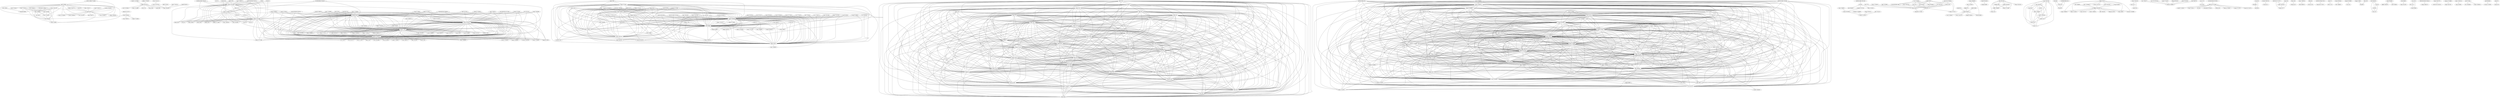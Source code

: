 digraph {
"Gpr108-1619" -> "Rgs2-73635771","Ttc9b-71249081","Gpr151-74724649","Rassf4-74988636","Znrf1-74581382","Tmc6-77887880","N4bp2-74363354"[arrowhead=none]; 
"Il16-71064290" -> "Svip-73931622","Nrm-75042265","Ntm-77866868"[arrowhead=none]; 
"Creb3l1-112197858" -> "Dhdds-70612728"[arrowhead=none]; 
"Fndc3b-74988759" -> "Gabarap-2245","Gosr2-67855413","Nr1h3-112205214"[arrowhead=none]; 
"Gng12-73512194" -> "Pls3-355886","Tpm3-275873","Mpp6-73994666"[arrowhead=none]; 
"Trhr-1303" -> "Wnt2b-1589"[arrowhead=none]; 
"Cnp-1175" -> "Crabp1-1179","Lynx1-655","Trhr-1303","Icosl-1217","Ncdn-684","Krtap12-1-1367","Ptrf-73521818","Mapre1-2401","Gtf3c2-7","Gabrb1-2247","Wnt2b-1589","Snap47-3","Gnai2-2263","Ltn1-2747","Rwdd2b-1587","Mgp-1229","Rad23b-881","Mllt11-89","Hmga1-2295","Slc27a4-1920","Cnr1-283","Pcdh9-10","Hepacam-35","Nr4a1-1792","Tnni3-1065"[arrowhead=none]; 
"Dyrk1b-71717583" -> "Galp-79556611","Scn5a-73907501","Rec8-77278975","Tpm3-275873","Pls3-355886","Mpp6-73994666"[arrowhead=none]; 
"Il17rb-2317" -> "Notch3-1788","Ltbp3-76115733","Selk-74800903"[arrowhead=none]; 
"Chst1-71836872" -> "Grin3a-73907499"[arrowhead=none]; 
"Camk2g-189" -> "Chrna2-75551460","Galnt13-72472803","Diras1-72103819"[arrowhead=none]; 
"Ngfrap1-1786" -> "Tpm3-275873","Pls3-355886"[arrowhead=none]; 
"P2rx2-75551473" -> "Trav3-3-71670720"[arrowhead=none]; 
"Tpm3-275873" -> "Zmiz1-74988259"[arrowhead=none]; 
"Pvrl4-2511" -> "Tmem206-75774106","Rasal1-75774111"[arrowhead=none]; 
"Elmod1-71924269" -> "Gabarap-2245","Nr1h3-112205214","Gosr2-67855413","Homer1-1748"[arrowhead=none]; 
"1600021P15Rik-71924290" -> "Armc2-74988750","Cwh43-74819236","Syt12-79556632","Notch3-1788","Exosc1-2203","Selk-74800903","Cth-75042264","Ltbp3-76115733","Ttn-74047746","Dynlrb1-323592","Midn-71670739"[arrowhead=none]; 
"Dhdds-70612728" -> "Krt73-74750042","Mchr1-74724669","Nr5a1-734","Syap1-1858","Dok4-1486","Trps1-75043140"[arrowhead=none]; 
"Mrpl39-673" -> "Scn4b-73636111"[arrowhead=none]; 
"Fryl-73512207" -> "Gabarap-2245","Nr1h3-112205214","Homer1-1748","Gosr2-67855413"[arrowhead=none]; 
"Ltn1-2747" -> "Nr4a1-1792","Ptrf-73521818","Mapre1-2401","Trhr-1303","Lynx1-655","Pknox1-1401","Ncdn-684","Tnni3-1065","Rad23b-881","Mllt11-89","Mgp-1229","Pcdh9-10","Wnt2b-1589","Snap47-3","Rwdd2b-1587"[arrowhead=none]; 
"Ano6-77887878" -> "Nr1h3-112205214","Gosr2-67855413","Gabarap-2245","Homer1-1748"[arrowhead=none]; 
"Cd8b1-73732149" -> "Pls3-355886","Mpp6-73994666","Rec8-77278975","Scn5a-73907501","Galp-79556611"[arrowhead=none]; 
"Cep78-322963" -> "Pls3-355886","Mpp6-73994666","Tpm3-275873"[arrowhead=none]; 
"Notum-73732151" -> "Sh3bgr-1416","Syt12-79556632","Selk-74800903"[arrowhead=none]; 
"Dock6-75041548" -> "Ncaph2-355887"[arrowhead=none]; 
"Dlg2-73817444" -> "Tgfb2-77869842","Ywhaz-1133","Pde4dip-1994","Rps15-75774687","Fn3krp-74819239","Rims3-75042242"[arrowhead=none]; 
"Kcns3-77371817" -> "Nr1h3-112205214"[arrowhead=none]; 
"Rbbp6-170" -> "Scn4b-73636111"[arrowhead=none]; 
"Postn-77371799" -> "Tpm3-275873"[arrowhead=none]; 
"Rer1-323586" -> "Scn5a-73907501","Tpm3-275873"[arrowhead=none]; 
"Dynlrb1-323592" -> "Sh3bgr-1416","Tm7sf3-77874614","Zdhhc2-72128751","Styk1-71250308","Gpr137-75651149","Gja1-79556642","Nmbr-77332086","Prkg1-73521817","Rps5-77868800","Midn-71670739","Gabrg1-75551469","Tcf7l1-1424","Gm6753-77340486","Kcnc2-73512364","Pvalb-79556738","Glra4-75551476","Lrrtm3-73931637","Elavl2-72340123","Rmnd1-77371805","Pdgfra-77280309","Trap1-1966","Nomo1-1697","Exosc1-2203","Mecp2-79908808","Stub1-79912552","Scn1a-77340528","F3-77280341","Notum-73732151","Il17rb-2317","Ssr2-77869814","Epha8-72472794","Il17ra-73520990","P2ry14-76135748","Paip2-77869857","Fbln2-321208"[arrowhead=none]; 
"Notch3-1788" -> "Tm7sf3-77874614","Rps5-77868800","Tcf7l1-1424","Pdgfra-77280309","Styk1-71250308","Stub1-79912552","Pip5k1b-77887888","Pvalb-79556738","Trap1-1966","P2ry14-76135748","Paip2-77869857","Sh3bgr-1416","Ssr2-77869814","Scn1a-77340528","Notum-73732151","Prkg1-73521817","Zdhhc2-72128751","Rmnd1-77371805"[arrowhead=none]; 
"Ankrd24-80343396" -> "Pls3-355886","Tpm3-275873","Mpp6-73994666"[arrowhead=none]; 
"Acvrl1-79488929" -> "Exosc1-2203","Htr4-72119658","Notch3-1788","Dynlrb1-323592","Armc2-74988750","Ltbp3-76115733","Syt12-79556632","Selk-74800903","Cth-75042264","Midn-71670739","Cwh43-74819236"[arrowhead=none]; 
"Pde4dip-1994" -> "Rps15-75774687","Tgfb2-77869842"[arrowhead=none]; 
"9330182L06Rik-75081005" -> "Tpm3-275873","Pls3-355886","Mpp6-73994666"[arrowhead=none]; 
"Fgfr1-440" -> "Gtf3c2-7","Pknox1-1401","Gnai2-2263","Hepacam-35","Pcdh9-10","Ncdn-684","Krtap12-1-1367","Tnni3-1065","Mapre1-2401","Hmga1-2295","Gabrb1-2247","Rwdd2b-1587","Icosl-1217","Mgp-1229","Ptrf-73521818","Mllt11-89","Nr4a1-1792","Lynx1-655","Trhr-1303"[arrowhead=none]; 
"Hpse-77340468" -> "Mad1l1-70928294","Ndel1-1514","Tcerg1-1872"[arrowhead=none]; 
"Sqrdl-74047907" -> "Tpm3-275873"[arrowhead=none]; 
"Htr4-72119658" -> "P2ry14-76135748","Pdgfra-77280309","Ssr2-77869814","Paip2-77869857","Kcnc2-73512364","Scn1a-77340528","Notum-73732151","Zdhhc2-72128751","Sh3bgr-1416","Tcf7l1-1424","Trap1-1966","Il17rb-2317","Stub1-79912552","Nmbr-77332086","Lrrtm3-73931637","Rps5-77868800","Mecp2-79908808","Prkg1-73521817","Il17ra-73520990","Pip5k1b-77887888","Rmnd1-77371805","Midn-71670739","Pvalb-79556738","Nomo1-1697","Tm7sf3-77874614"[arrowhead=none]; 
"Ghrh-496" -> "Rora-900","Glud1-503"[arrowhead=none]; 
"Cd97-112646460" -> "Egflam-74047441"[arrowhead=none]; 
"Fmnl1-75041433" -> "Lrig1-1371","Top2a-1301"[arrowhead=none]; 
"Nog-75084476" -> "Tpm3-275873","Pls3-355886"[arrowhead=none]; 
"Gabrb3-75551468" -> "Gosr2-67855413"[arrowhead=none]; 
"Agap3-2089" -> "Galp-79556611","Rec8-77278975","Mpp6-73994666","Alox8-73718055","Scn5a-73907501","Pls3-355886"[arrowhead=none]; 
"C1qc-77340474" -> "Mpp6-73994666","Pls3-355886","Tpm3-275873"[arrowhead=none]; 
"Glra4-75551476" -> "Selk-74800903","Notch3-1788","Ttn-74047746","Syt12-79556632","Midn-71670739","Ltbp3-76115733"[arrowhead=none]; 
"Satb1-79488931" -> "Tpm3-275873"[arrowhead=none]; 
"LOC434300-75988611" -> "Nrm-75042265","Ntm-77866868","Svip-73931622"[arrowhead=none]; 
"Gnrh1-75080152" -> "Gosr2-67855413","Homer1-1748"[arrowhead=none]; 
"Pcdh9-10" -> "Trhr-1303","Rwdd2b-1587","Slc27a4-1920","Snap47-3","Wnt2b-1589","Ptrf-73521818"[arrowhead=none]; 
"Esr1-79591677" -> "Slc30a3-73788094"[arrowhead=none]; 
"Lrig1-1371" -> "Top2a-1301"[arrowhead=none]; 
"Diras1-72103819" -> "Gbx2-77868786","Dlx3-350","Thbs2-73929578","Sart3-74819691","Ogt-758","Nrtn-741","Kpna4-2359","Ptn-2507","Mef2a-199392","Erf-2195","Tsen34-1944","Gabarap-2245","Mapk13-2397","Zfp932-75774665"[arrowhead=none]; 
"Dlx3-350" -> "Galnt13-72472803"[arrowhead=none]; 
"Kcnc2-73512364" -> "Ltbp3-76115733","Notch3-1788","Syt12-79556632","Ttn-74047746","Midn-71670739","Selk-74800903"[arrowhead=none]; 
"Mllt11-89" -> "Wnt2b-1589","Slc27a4-1920","Ptrf-73521818","Rad23b-881","Ncdn-684"[arrowhead=none]; 
"Hbb-77340464" -> "Mpp6-73994666","Pls3-355886","Tpm3-275873"[arrowhead=none]; 
"Styk1-71250308" -> "Syt12-79556632","Ttn-74047746"[arrowhead=none]; 
"Ssr2-77869814" -> "Vwa5b2-73636029","Syt12-79556632"[arrowhead=none]; 
"Exosc1-2203" -> "Pvalb-79556738","Zdhhc2-72128751","Lrrtm3-73931637","Nomo1-1697","Tm7sf3-77874614","Tcf7l1-1424","Gabrg1-75551469","Paip2-77869857","Gm6753-77340486","F3-77280341","Selk-74800903","Trap1-1966","Pip5k1b-77887888","Fbln2-321208","Kcnc2-73512364","Syt12-79556632","Stub1-79912552","Styk1-71250308","P2ry14-76135748","Mecp2-79908808","Prkg1-73521817","Sh3bgr-1416","Gja1-79556642","Pdgfra-77280309","Glra4-75551476","Notum-73732151","Htr4-72119658","Rps5-77868800","Gpr137-75651149","Scn1a-77340528","Rmnd1-77371805","Nmbr-77332086","Ssr2-77869814","Notch3-1788","Il17ra-73520990","Ltbp3-76115733"[arrowhead=none]; 
"C1ra-77874604" -> "Cth-75042264","Ltbp3-76115733","Htr4-72119658","Midn-71670739","Selk-74800903","Cwh43-74819236","Exosc1-2203","Syt12-79556632","Notch3-1788","Dynlrb1-323592","Ttn-74047746"[arrowhead=none]; 
"Rps5-77868800" -> "Syt12-79556632","Ttn-74047746","Selk-74800903"[arrowhead=none]; 
"Rwdd2b-1587" -> "Trhr-1303","Tnni3-1065","Slc27a4-1920"[arrowhead=none]; 
"Clip4-75774680" -> "Gosr2-67855413","Gabarap-2245","Homer1-1748"[arrowhead=none]; 
"Gtf3c2-7" -> "Snap47-3","Wnt2b-1589","Hmga1-2295","Pknox1-1401","Ncdn-684","Nr4a1-1792","Trhr-1303","Hepacam-35","Slc27a4-1920","Pcdh9-10","Mllt11-89","Tnni3-1065","Rwdd2b-1587"[arrowhead=none]; 
"Dlx5-1450" -> "Syt12-79556632","Htr4-72119658","Exosc1-2203","Ltbp3-76115733","Notch3-1788","Midn-71670739","Dynlrb1-323592","Selk-74800903","Ttn-74047746"[arrowhead=none]; 
"Slc10a3-74047876" -> "Tpm3-275873"[arrowhead=none]; 
"Mx2-1778" -> "Slc35c2-2615"[arrowhead=none]; 
"Dbi-71836880" -> "Egflam-74047441"[arrowhead=none]; 
"Cirh1a-77925143" -> "Cwh43-74819236","Notch3-1788","Exosc1-2203","Selk-74800903","Midn-71670739","Dynlrb1-323592","Cth-75042264","Syt12-79556632","Ltbp3-76115733","Htr4-72119658","Ttn-74047746"[arrowhead=none]; 
"Smpd1-67881552" -> "Tpm3-275873"[arrowhead=none]; 
"1200011I18Rik-77414569" -> "Ap1b1-356859","Gpr108-1619"[arrowhead=none]; 
"Lmo1-1373" -> "Mx1-1385"[arrowhead=none]; 
"2610109H07Rik-74272038" -> "Homer1-1748","Gabarap-2245","Nr1h3-112205214","Gosr2-67855413"[arrowhead=none]; 
"BC031181-73718052" -> "Gm5607-72109337","Csrp3-77332671","Isl1-596","LOC436099-73512350","Chrnb2-2097","Neurl1a-73769327","Matn4-77371795","Fam131b-72128774"[arrowhead=none]; 
"Pls3-355886" -> "Postn-77371799","Slc10a3-74047876","Zmiz1-74988259","Prrg2-276063","Sqrdl-74047907","Tpm3-275873","Satb1-79488931","Smpd1-67881552","Ptger4-112203056","Scn5a-73907501","Rplp0-74047927","Rer1-323586","Prpsap2-293663","Rec8-77278975","Sssca1-79556714"[arrowhead=none]; 
"Krtap12-1-1367" -> "Tnni3-1065","Nr4a1-1792","Ltn1-2747","Mapre1-2401","Slc27a4-1920","Mgp-1229","Lynx1-655","Trhr-1303","Pcdh9-10","Pknox1-1401","Wnt2b-1589","Mllt11-89","Snap47-3","Ncdn-684","Rwdd2b-1587"[arrowhead=none]; 
"Gm17746-73931423" -> "Slc30a3-73788094"[arrowhead=none]; 
"Grm3-539" -> "Ptprt-866","Ptpru-858"[arrowhead=none]; 
"Dpysl5-73635770" -> "Gpr108-1619"[arrowhead=none]; 
"Trap1-1966" -> "Ttn-74047746"[arrowhead=none]; 
"Gpr137-75651149" -> "Ttn-74047746","Ltbp3-76115733","Syt12-79556632","Selk-74800903","Midn-71670739","Notch3-1788","Htr4-72119658"[arrowhead=none]; 
"Gnai2-2263" -> "Ptrf-73521818","Mgp-1229","Gtf3c2-7","Trhr-1303","Snap47-3","Tnni3-1065","Ncdn-684","Icosl-1217","Mllt11-89","Hepacam-35","Pcdh9-10","Lynx1-655","Rad23b-881","Pknox1-1401","Nr4a1-1792","Krtap12-1-1367","Hmga1-2295"[arrowhead=none]; 
"Hepacam-35" -> "Mllt11-89","Pcdh9-10","Mgp-1229","Nr4a1-1792","Wnt2b-1589","Rwdd2b-1587","Snap47-3","Ltn1-2747","Icosl-1217","Tnni3-1065","Rad23b-881","Ncdn-684","Mapre1-2401","Trhr-1303","Slc27a4-1920","Pknox1-1401","Ptrf-73521818"[arrowhead=none]; 
"Scn5a-73907501" -> "Sssca1-79556714","Sqrdl-74047907","Slc10a3-74047876","Suv39h2-1538"[arrowhead=none]; 
"Manea-74882656" -> "Npr1-71670678","Zfp790-356855"[arrowhead=none]; 
"Pias4-77414895" -> "Svip-73931622"[arrowhead=none]; 
"Ptger4-112203056" -> "Tpm3-275873"[arrowhead=none]; 
"Scn4b-73636111" -> "Yme1l1-356849","Stoml2-74581379","Tnfaip8-75038412","Zfp790-356855"[arrowhead=none]; 
"1500002O20Rik-1954" -> "Htr4-72119658","Exosc1-2203","Dynlrb1-323592","Selk-74800903","Ttn-74047746","Syt12-79556632","Midn-71670739","Armc2-74988750","Cwh43-74819236","Cth-75042264"[arrowhead=none]; 
"Fbxo2-2210" -> "Scn5a-73907501","Galp-79556611","Rec8-77278975","Tpm3-275873","Mpp6-73994666","Pls3-355886"[arrowhead=none]; 
"Lrrtm3-73931637" -> "Midn-71670739","Selk-74800903","Syt12-79556632","Ttn-74047746"[arrowhead=none]; 
"Klk8-72129241" -> "Trps1-75043140"[arrowhead=none]; 
"Tm7sf3-77874614" -> "Ttn-74047746"[arrowhead=none]; 
"Ncdn-684" -> "Pknox1-1401","Pcdh9-10","Snap47-3","Tnni3-1065","Nr4a1-1792","Rad23b-881","Ptrf-73521818","Wnt2b-1589","Trhr-1303","Rwdd2b-1587"[arrowhead=none]; 
"Icosl-1217" -> "Ncdn-684","Tnni3-1065","Slc27a4-1920","Trhr-1303","Nr4a1-1792","Snap47-3","Rwdd2b-1587","Ltn1-2747","Pknox1-1401","Lynx1-655","Mgp-1229","Mapre1-2401","Mllt11-89","Pcdh9-10"[arrowhead=none]; 
"Galnt13-72472803" -> "Tsen34-1944","Pou2f1-1563","Mapk13-2397","Kcns3-77371817","Sart3-74819691","Gosr2-67855413","Ptn-2507","Nr1h3-112205214","Mef2a-199392","Ogt-758","Ppp1r7-832","Gbx2-77868786","Mylk-74819252","Nrtn-741","Nkd1-74586666","Ssr2-121097","Meis3-74047845","Kpna4-2359","Opn1sw-75773699","Zfp932-75774665"[arrowhead=none]; 
"Npr1-71670678" -> "Rbbp6-170"[arrowhead=none]; 
"Meis3-74047845" -> "Nr1h3-112205214"[arrowhead=none]; 
"Anxa6-77332100" -> "Slc30a3-73788094"[arrowhead=none]; 
"Homer1-1748" -> "Pgrmc2-74882697","Slc43a2-74425544","Plxnd1-77340482","Rgnef-74272892","Nkd1-74586666","Meis3-74047845","Mef2c-79567505","Scube3-74988656","Nxn-72007747","Ipo4-74658174","Spint2-74047774","Sostdc1-77874602","Pou2f1-1563","Kcnj15-2339","Ubl4-75774670","Ppp1r7-832","Ndufa10-74658173","Tmeff1-77395095","Ly6h-71924388","Mylk-74819252","Ssr2-121097","Opn1sw-75773699","Thbs2-73929578","Slx1b-74819688","Pafah1b1-2460","Pitrm1-74273117","Tmie-74957868","Tmx4-74882217","Kcns3-77371817","Mmp14-74658084","Sprn-73512367","Thnsl1-74988343","Kpnb1-77340472"[arrowhead=none]; 
"Six1-1834" -> "Svip-73931622"[arrowhead=none]; 
"Rad23b-881" -> "Rwdd2b-1587","Snap47-3","Trhr-1303"[arrowhead=none]; 
"Cd47-357100" -> "Tpm3-275873","Rec8-77278975","Scn5a-73907501","Mpp6-73994666","Pls3-355886","Galp-79556611"[arrowhead=none]; 
"Slc18a2-79591703" -> "Tnnt3-61411"[arrowhead=none]; 
"Ccdc37-74581372" -> "Gpr108-1619"[arrowhead=none]; 
"Armc2-74988750" -> "Rmnd1-77371805","Elavl2-72340123","Lrrtm3-73931637","Fbln2-321208","Sh3bgr-1416","Nomo1-1697","Pdgfra-77280309","Drd3-75038431","Stub1-79912552","Il17ra-73520990","Mecp2-79908808","Il17rb-2317","Scn1a-77340528","F3-77280341","P2ry14-76135748","Ssr2-77869814","Epha8-72472794","Paip2-77869857","Gpr137-75651149","Tm7sf3-77874614","Zdhhc2-72128751","C1ra-77874604","Dnahc11-73520976","Exosc1-2203","Pip5k1b-77887888","Prkg1-73521817","Gabrg1-75551469","Midn-71670739","Trap1-1966","BC057022-72077480","Gm6753-77340486","Cirh1a-77925143","Cyp39a1-77874608","Nmbr-77332086","Gja1-79556642","B3gat2-74658033","Glra4-75551476","Pvalb-79556738","Kcnc2-73512364","Dlx5-1450"[arrowhead=none]; 
"Gosr2-67855413" -> "Kcns3-77371817","Sostdc1-77874602","Slc43a2-74425544","Spint2-74047774","Scube3-74988656","Thbs2-73929578","Hapln1-77332706","Opn1sw-75773699","Thnsl1-74988343","Ipo4-74658174","Tmie-74957868","Ubl4-75774670","Pitrm1-74273117","Kcnj15-2339","Tmeff1-77395095","Mmp14-74658084","Sprn-73512367","Ssr2-121097","Inhbb-73636087","Nxn-72007747","Mef2c-79567505","Pou2f1-1563","Gpx2-74819652","Mylk-74819252","Pafah1b1-2460","Slx1b-74819688","Tmx4-74882217","Ppp1r7-832","Ndufa10-74658173","Pgrmc2-74882697","Rgnef-74272892","Kpnb1-77340472","Ly6h-71924388","Plxnd1-77340482"[arrowhead=none]; 
"Adipor1-61210" -> "Gm10413-73929885","Cd97-112646460","Col16a1-74273122","Lhcgr-77869818","Chst10-74657931","Rspo2-71016632","Ptbp1-356857","Cops7b-356493"[arrowhead=none]; 
"Egflam-74047441" -> "Lhcgr-77869818","Gm261-73636032","Gdf1-75081205","Gm10413-73929885","Hmg20a-357093","Rspo2-71016632","Ptbp1-356857","Gnal-71670716"[arrowhead=none]; 
"Lgals1-75651181" -> "Pgrmc1-797"[arrowhead=none]; 
"BC031353-77371767" -> "Pgrmc1-797","Lgals1-75651181"[arrowhead=none]; 
"Plxnc1-820" -> "Ube2g2-1547"[arrowhead=none]; 
"Dnahc11-73520976" -> "Dynlrb1-323592","Syt12-79556632","Midn-71670739","Selk-74800903","Htr4-72119658","Ltbp3-76115733","Exosc1-2203","Ttn-74047746","Notch3-1788"[arrowhead=none]; 
"B3gat2-74658033" -> "Elavl2-72340123","Clcn2-72119656","Cth-75042264","Nmbr-77332086","Selk-74800903","Syt12-79556632","Cirh1a-77925143","Midn-71670739","Ltbp3-76115733","Mecp2-79908808","Rmnd1-77371805","Cwh43-74819236","Prkg1-73521817","Ssr2-77869814","Stub1-79912552","Notch3-1788","Htr4-72119658","Glra4-75551476","Gm6753-77340486","Notum-73732151","Exosc1-2203","Ttn-74047746","Dynlrb1-323592"[arrowhead=none]; 
"Lhx4-2377" -> "Scn5a-73907501","Mpp6-73994666","Rec8-77278975","Pls3-355886"[arrowhead=none]; 
"Tnni3-1065" -> "Trhr-1303","Wnt2b-1589"[arrowhead=none]; 
"Sh3bgr-1416" -> "Ssr2-77869814","Ttn-74047746","Syt12-79556632"[arrowhead=none]; 
"Selk-74800903" -> "Zdhhc2-72128751","Ssr2-77869814","Stub1-79912552","Trap1-1966","Tm7sf3-77874614","Sh3bgr-1416","Tcf7l1-1424"[arrowhead=none]; 
"E130016E03Rik-1488" -> "Slc35c2-2615"[arrowhead=none]; 
"Stub1-79912552" -> "Syt12-79556632"[arrowhead=none]; 
"Foxa1-77869794" -> "Plk5-74988743"[arrowhead=none]; 
"Fbln2-321208" -> "Ssr2-77869814","Selk-74800903","Htr4-72119658","Notum-73732151","Notch3-1788","Syt12-79556632","Midn-71670739","Ltbp3-76115733","Mecp2-79908808","Gm6753-77340486"[arrowhead=none]; 
"Pdgfra-77280309" -> "Selk-74800903","Ttn-74047746","Syt12-79556632"[arrowhead=none]; 
"Nfix-2423" -> "Slc19a1-1282"[arrowhead=none]; 
"Cldn11-77280580" -> "Gabarap-2245","Homer1-1748","Gosr2-67855413","Nr1h3-112205214"[arrowhead=none]; 
"Ccr1-73718058" -> "Crhr1-297","Mapt-79556696","E130016E03Rik-1488","Jup-74425547"[arrowhead=none]; 
"Paip2-77869857" -> "Selk-74800903"[arrowhead=none]; 
"Cpt1c-2117" -> "Galnt13-72472803","Diras1-72103819"[arrowhead=none]; 
"Aldh5a1-77925007" -> "Dhdds-70612728"[arrowhead=none]; 
"Syt12-79556632" -> "Trap1-1966","Zdhhc2-72128751","Tm7sf3-77874614","Tcf7l1-1424"[arrowhead=none]; 
"Mpzl1-77332711" -> "Tpm3-275873","Pls3-355886"[arrowhead=none]; 
"Neurod6-698" -> "Pls3-355886","Rec8-77278975"[arrowhead=none]; 
"1810031K17Rik-227165" -> "Tmem246-75774671"[arrowhead=none]; 
"Nrm-75042265" -> "Ttc9b-71249081","Pias4-77414895","Six1-1834"[arrowhead=none]; 
"Adcy7-2017" -> "Agt-87","Gabrb1-2247","Mgp-1229","Copb2-1341","Gtf3c2-7","Hepacam-35","Cdh3-1337","Rad23b-881","Aktip-1355","Mllt11-89","Tnni3-1065","Hmga1-2295","Ptrf-73521818","Trhr-1303","Wnt2b-1589","Pknox1-1401","Ltn1-2747","Cnr1-283","Rwdd2b-1587","Slc27a4-1920","Pcdh9-10","Snap47-3","Crabp1-1179","Krtap12-1-1367","Mapre1-2401","Nr4a1-1792","Icosl-1217"[arrowhead=none]; 
"Gabarap-2245" -> "Thbs2-73929578","Ndufa10-74658173","Gpx2-74819652","Ipo4-74658174","Meis3-74047845","Rgnef-74272892","Spint2-74047774","Ly6h-71924388","Tmeff1-77395095","Galnt13-72472803","Mef2c-79567505","Scube3-74988656","Kcns3-77371817","Nxn-72007747","Tmie-74957868","Opn1sw-75773699","Thnsl1-74988343","Ppp1r7-832","Kcnj15-2339","Inhbb-73636087","Mmp14-74658084","Nkd1-74586666","Pou2f1-1563","Sprn-73512367","Pgrmc2-74882697","Pitrm1-74273117","Slc43a2-74425544","Ssr2-121097","Ubl4-75774670","Kpnb1-77340472","Tmx4-74882217","Hapln1-77332706","Plxnd1-77340482","Mylk-74819252","Slx1b-74819688"[arrowhead=none]; 
"Mecp2-79908808" -> "Selk-74800903","Syt12-79556632","Ttn-74047746","Notch3-1788"[arrowhead=none]; 
"Ankrd10-2027" -> "Rec8-77278975","Galp-79556611","Mpp6-73994666","Scn5a-73907501","Pls3-355886"[arrowhead=none]; 
"Ndel1-1514" -> "Tcerg1-1872"[arrowhead=none]; 
"Kcna1-73994714" -> "Tpm3-275873","Pls3-355886","Mpp6-73994666"[arrowhead=none]; 
"158303" -> "Chrna2-75551460","Galnt13-72472803","Diras1-72103819"[arrowhead=none]; 
"Ap2s1-71836889" -> "Homer1-1748","Gosr2-67855413","Nr1h3-112205214","Gabarap-2245"[arrowhead=none]; 
"BC057022-72077480" -> "Exosc1-2203","Dynlrb1-323592","Ttn-74047746","Midn-71670739","Ltbp3-76115733","Cth-75042264","Syt12-79556632","Cwh43-74819236","Scn1a-77340528","Selk-74800903","Notch3-1788"[arrowhead=none]; 
"Hnrnph2-112649906" -> "Zfand3-77414923"[arrowhead=none]; 
"Epn3-74357584" -> "Pls3-355886","Mpp6-73994666","Tpm3-275873"[arrowhead=none]; 
"Chrm4-261" -> "Tcerg1-1872","Hpse-77340468"[arrowhead=none]; 
"Cd44-224" -> "Chrna2-75551460","Galnt13-72472803"[arrowhead=none]; 
"Adcy2-73" -> "Wdr31-2719"[arrowhead=none]; 
"Ltbp3-76115733" -> "Sh3bgr-1416","Rps5-77868800","P2ry14-76135748","Nmbr-77332086","Scn1a-77340528","Pdgfra-77280309","Notum-73732151","Trap1-1966","Stub1-79912552","Mecp2-79908808","Paip2-77869857","Ssr2-77869814","Tcf7l1-1424","Styk1-71250308","Prkg1-73521817","Nomo1-1697","Tm7sf3-77874614","Zdhhc2-72128751","Rmnd1-77371805","Pip5k1b-77887888","Pvalb-79556738","Midn-71670739"[arrowhead=none]; 
"Aqp4-108" -> "Ncdn-684","Wnt2b-1589","Tnni3-1065","Crabp1-1179","Trhr-1303","Mapre1-2401","Snap47-3","Hmga1-2295","Cdh3-1337","Hepacam-35","Gnai2-2263","Cnr1-283","Krtap12-1-1367","Gtf3c2-7","Nr4a1-1792","Mllt11-89","Rad23b-881","Mgp-1229","Gabrb1-2247","Pcdh9-10","Ptrf-73521818","Rwdd2b-1587","Icosl-1217"[arrowhead=none]; 
"Drd3-75038431" -> "Notch3-1788","Ltbp3-76115733","Syt12-79556632","Exosc1-2203","Selk-74800903","Midn-71670739","Dynlrb1-323592","Htr4-72119658","Ssr2-77869814"[arrowhead=none]; 
"Hapln1-77332706" -> "Homer1-1748","Nr1h3-112205214"[arrowhead=none]; 
"Chrm4-79591641" -> "Pak7-75988567"[arrowhead=none]; 
"Cwh43-74819236" -> "Cyp39a1-77874608","Pdgfra-77280309","Sh3bgr-1416","Dlx5-1450","Pip5k1b-77887888","Kcnc2-73512364","Pvalb-79556738","Glra4-75551476","Rmnd1-77371805","Epha8-72472794","Ssr2-77869814","Exosc1-2203","Paip2-77869857","Il17ra-73520990","F3-77280341","Drd3-75038431","Mecp2-79908808","Fbln2-321208","Nomo1-1697","Stub1-79912552","Dnahc11-73520976","Scn1a-77340528","P2ry14-76135748","Trap1-1966","Styk1-71250308","Il17rb-2317","Gpr137-75651149","Tm7sf3-77874614","Tcf7l1-1424","Rps5-77868800","Gja1-79556642","Nmbr-77332086","Gabrg1-75551469","Prkg1-73521817","Midn-71670739","Gm6753-77340486","Elavl2-72340123","Lrrtm3-73931637"[arrowhead=none]; 
"Gca-74641159" -> "Slc35c2-2615","Pvrl4-2511"[arrowhead=none]; 
"Hpcal4-73520985" -> "Tsc2-1431"[arrowhead=none]; 
"Prpsap2-293663" -> "Tpm3-275873"[arrowhead=none]; 
"Pappa2-276066" -> "Reln-890"[arrowhead=none]; 
"Cyp39a1-77874608" -> "Syt12-79556632","Notch3-1788","Midn-71670739","Ttn-74047746","Ltbp3-76115733","Htr4-72119658","Exosc1-2203","Dynlrb1-323592","Selk-74800903"[arrowhead=none]; 
"Prrg2-276063" -> "Tpm3-275873"[arrowhead=none]; 
"Eif2d-323588" -> "Scn4b-73636111"[arrowhead=none]; 
"Ttn-74047746" -> "Zdhhc2-72128751","Vwa5b2-73636029"[arrowhead=none]; 
"Trav3-3-71670720" -> "Trps1-75043140"[arrowhead=none]; 
"Dlst-321200" -> "Nr1h3-112205214","Gabarap-2245","Homer1-1748","Gosr2-67855413"[arrowhead=none]; 
"Chrna2-75551460" -> "Kpna4-2359","Ogt-758","Tsen34-1944","Col9a2-74750022","Cpt1c-2117","Ptn-2507","Sart3-74819691","Zfp932-75774665","Mef2a-199392","Opn1sw-75773699","Dlx3-350","Nrtn-741","Gosr2-67855413","Erf-2195","Mapk13-2397","Gbx2-77868786"[arrowhead=none]; 
"Agt-87" -> "Rad23b-881","Hepacam-35","Slc27a4-1920","Pcdh9-10","Pknox1-1401","Mgp-1229","Gnai2-2263","Cnp-1175","Copb2-1341","Krtap12-1-1367","Aqp4-108","Nr4a1-1792","Icosl-1217","Ltn1-2747","Ptrf-73521818","Ncdn-684","Snap47-3","Fgfr1-440","Cnr1-283","Hmga1-2295","Cdh3-1337","Tnni3-1065","Gtf3c2-7","Rwdd2b-1587","Mapre1-2401","Aktip-1355","Wnt2b-1589"[arrowhead=none]; 
"Ndufa10-74658173" -> "Nr1h3-112205214"[arrowhead=none]; 
"Mapt-79556696" -> "Slc35c2-2615","Pvrl4-2511"[arrowhead=none]; 
"Chn2-74881162" -> "Mad1l1-70928294","Crh-292","Tcerg1-1872","Usp21-2711","Chrm4-261","Ndel1-1514","Hpse-77340468"[arrowhead=none]; 
"Hmga1-2295" -> "Mgp-1229","Tnni3-1065","Pknox1-1401","Wnt2b-1589","Rwdd2b-1587","Ptrf-73521818","Ltn1-2747","Nr4a1-1792","Ncdn-684","Rad23b-881","Pcdh9-10","Slc27a4-1920","Krtap12-1-1367","Trhr-1303","Icosl-1217"[arrowhead=none]; 
"Chst10-74657931" -> "Egflam-74047441"[arrowhead=none]; 
"Th-1056" -> "Yars-1122"[arrowhead=none]; 
"Camk4-75038464" -> "Homer1-1748","Nr1h3-112205214","Galnt13-72472803","Gabarap-2245"[arrowhead=none]; 
"Fez2-74272477" -> "Pls3-355886","Tpm3-275873","Mpp6-73994666"[arrowhead=none]; 
"Ar-2039" -> "Ddn-73636031","Crispld1-72077456","Ntrk1-71670679"[arrowhead=none]; 
"Slc27a4-1920" -> "Snap47-3","Tnni3-1065","Trhr-1303"[arrowhead=none]; 
"Gabrg1-75551469" -> "Ltbp3-76115733","Ttn-74047746","Htr4-72119658","Syt12-79556632","Notch3-1788","Midn-71670739","Selk-74800903"[arrowhead=none]; 
"Arntl-79556656" -> "Npffr2-70562070","Otof-73788043"[arrowhead=none]; 
"Rreb1-72340134" -> "Trps1-75043140"[arrowhead=none]; 
"Aktip-1355" -> "Icosl-1217","Mgp-1229","Krtap12-1-1367","Gabrb1-2247","Nr4a1-1792","Mapre1-2401","Snap47-3","Mllt11-89","Ltn1-2747","Rwdd2b-1587","Fgfr1-440","Wnt2b-1589","Trhr-1303","Gtf3c2-7","Gnai2-2263","Aqp4-108","Copb2-1341","Crabp1-1179","Tnni3-1065","Cdh3-1337","Ncdn-684","Ptrf-73521818","Cnp-1175","Slc27a4-1920"[arrowhead=none]; 
"Inhbb-73636087" -> "Nr1h3-112205214"[arrowhead=none]; 
"Asns-74047788" -> "Chrm4-261","Ndel1-1514","Tcerg1-1872","Chn2-74881162","Mad1l1-70928294","Hpse-77340468","Usp21-2711"[arrowhead=none]; 
"F2rl1-199391" -> "Serpinb8-293668"[arrowhead=none]; 
"Atp5h-77371785" -> "Galnt13-72472803","Gosr2-67855413","Gabarap-2245","Nr1h3-112205214"[arrowhead=none]; 
"C230081A13Rik-73931624" -> "Galnt13-72472803","Chrna2-75551460","Diras1-72103819"[arrowhead=none]; 
"Mapre1-2401" -> "Snap47-3","Pcdh9-10","Slc27a4-1920","Mllt11-89","Tnni3-1065","Pknox1-1401","Nr4a1-1792","Ncdn-684","Rad23b-881","Trhr-1303","Ptrf-73521818"[arrowhead=none]; 
"Snap47-3" -> "Tnni3-1065","Wnt2b-1589"[arrowhead=none]; 
"Rfxank-67881545" -> "Slc30a3-73788094"[arrowhead=none]; 
"Fn3krp-74819239" -> "Tgfb2-77869842","Rps15-75774687"[arrowhead=none]; 
"Cdh3-1337" -> "Cnr1-283","Slc27a4-1920","Ltn1-2747","Gtf3c2-7","Mgp-1229","Ncdn-684","Hepacam-35","Nr4a1-1792","Lynx1-655","Icosl-1217","Pknox1-1401","Mapre1-2401","Rad23b-881","Gnai2-2263","Crabp1-1179","Mllt11-89","Pcdh9-10","Gabrb1-2247","Trhr-1303","Ptrf-73521818","Snap47-3","Hmga1-2295","Wnt2b-1589","Rwdd2b-1587","Tnni3-1065"[arrowhead=none]; 
"Gabrq-79591569" -> "Tpm3-275873","Pls3-355886","Mpp6-73994666"[arrowhead=none]; 
"Clcn2-72119656" -> "Cwh43-74819236","Selk-74800903","Ltbp3-76115733","Cth-75042264","Syt12-79556632","Midn-71670739","Dynlrb1-323592","Notch3-1788","Exosc1-2203"[arrowhead=none]; 
"Arx-118" -> "Chrna2-75551460"[arrowhead=none]; 
"Epha8-72472794" -> "Syt12-79556632","Exosc1-2203","Htr4-72119658","Midn-71670739","Ttn-74047746","Selk-74800903"[arrowhead=none]; 
"Cks2-80517357" -> "Homer1-1748","Gosr2-67855413","Gabarap-2245","Nr1h3-112205214"[arrowhead=none]; 
"Paf1-293469" -> "Stap2-73512501"[arrowhead=none]; 
"Plxna2-77280424" -> "Slc35c2-2615"[arrowhead=none]; 
"Cux1-79556618" -> "Ltbp3-76115733","Exosc1-2203","Notch3-1788","Ttn-74047746","Cwh43-74819236","Syt12-79556632","Selk-74800903","Midn-71670739","Htr4-72119658","Dynlrb1-323592"[arrowhead=none]; 
"Crispld1-72077456" -> "Grin3a-73907499"[arrowhead=none]; 
"Nxph3-356852" -> "Ttn-74047746"[arrowhead=none]; 
"Midn-71670739" -> "Ssr2-77869814","Stub1-79912552","Notch3-1788","Rmnd1-77371805","Tcf7l1-1424","Pvalb-79556738","Styk1-71250308","Nomo1-1697","Nmbr-77332086","Rps5-77868800","Trap1-1966","Zdhhc2-72128751","Ttn-74047746","Notum-73732151","Pdgfra-77280309","Selk-74800903","Sh3bgr-1416","P2ry14-76135748","Syt12-79556632","Tm7sf3-77874614"[arrowhead=none]; 
"Cth-75042264" -> "Drd3-75038431","Zdhhc2-72128751","Gja1-79556642","Gabrg1-75551469","Il17rb-2317","Glra4-75551476","Pdgfra-77280309","Lrrtm3-73931637","Dlx5-1450","Prkg1-73521817","Pvalb-79556738","P2ry14-76135748","Midn-71670739","Nmbr-77332086","Sh3bgr-1416","Stub1-79912552","Cyp39a1-77874608","Il17ra-73520990","Mecp2-79908808","Nomo1-1697","F3-77280341","Gpr137-75651149","Pip5k1b-77887888","Trap1-1966","Rps5-77868800","Cux1-79556618","Tcf7l1-1424","Gm6753-77340486","Notum-73732151","Kcnc2-73512364","Exosc1-2203","Fbln2-321208","Styk1-71250308","Elavl2-72340123","Epha8-72472794","Dnahc11-73520976","Paip2-77869857"[arrowhead=none]; 
"Dtd1-1742" -> "Fndc4-293665"[arrowhead=none]; 
"1500032L24Rik-75651168" -> "Ar-2039"[arrowhead=none]; 
"Fam196a-75042244" -> "Mpp6-73994666","Pls3-355886"[arrowhead=none]; 
"C030046I01Rik-74881890" -> "Nr1h3-112205214","Gabarap-2245","Gosr2-67855413","Homer1-1748"[arrowhead=none]; 
"Lynx1-655" -> "Tnni3-1065","Wnt2b-1589","Ptrf-73521818","Pcdh9-10","Mgp-1229","Mapre1-2401","Pknox1-1401","Rad23b-881"[arrowhead=none]; 
"Mmp14-74658084" -> "Nr1h3-112205214"[arrowhead=none]; 
"Lix1-643" -> "Mpp6-73994666","Rec8-77278975","Pls3-355886","Scn5a-73907501"[arrowhead=none]; 
"Kpnb1-77340472" -> "Nr1h3-112205214"[arrowhead=none]; 
"Dcn-329" -> "Th-1056","Yars-1122"[arrowhead=none]; 
"Ptprt-866" -> "Ptpru-858"[arrowhead=none]; 
"Crh-292" -> "Mad1l1-70928294","Hpse-77340468"[arrowhead=none]; 
"Nomo1-1697" -> "Selk-74800903","Syt12-79556632","Notch3-1788","Ttn-74047746"[arrowhead=none]; 
"Gpr88-79567811" -> "Trps1-75043140"[arrowhead=none]; 
"2310042E22Rik-74357582" -> "BC031181-73718052"[arrowhead=none]; 
"Ciao1-2051" -> "Fndc4-293665","Dtd1-1742"[arrowhead=none]; 
"Gdi2-491" -> "Scn5a-73907501","Tpm3-275873","Mpp6-73994666","Rec8-77278975","Pls3-355886"[arrowhead=none]; 
"Nr1h3-112205214" -> "Opn1sw-75773699","Ssr2-121097","Tmx4-74882217","Tmie-74957868","Slc43a2-74425544","Nxn-72007747","Sostdc1-77874602","Pou2f1-1563","Ubl4-75774670","Tmeff1-77395095","Sprn-73512367","Slx1b-74819688","Pgrmc2-74882697","Thnsl1-74988343","Plxnd1-77340482","Ppp1r7-832","Rgnef-74272892"[arrowhead=none]; 
"BC100451-73615805" -> "Rec8-77278975","Scn5a-73907501","Galp-79556611","Pls3-355886","Mpp6-73994666"[arrowhead=none]; 
"Copb2-1341" -> "Tnni3-1065","Ltn1-2747","Gabrb1-2247","Gtf3c2-7","Mllt11-89","Pcdh9-10","Ptrf-73521818","Mgp-1229","Krtap12-1-1367","Trhr-1303","Hmga1-2295","Gnai2-2263","Nr4a1-1792","Rad23b-881","Hepacam-35","Wnt2b-1589","Rwdd2b-1587","Lynx1-655","Slc27a4-1920","Icosl-1217","Snap47-3","Ncdn-684","Mapre1-2401","Crabp1-1179"[arrowhead=none]; 
"Hap1-549" -> "Lgals1-75651181","Pgrmc1-797"[arrowhead=none]; 
"Ndufv3-12" -> "Tpm3-275873","Pls3-355886"[arrowhead=none]; 
"Asb8-276276" -> "Rasal1-75774111","Crhr1-297","E130016E03Rik-1488","Mapt-79556696","Plxna3-1403","Jup-74425547"[arrowhead=none]; 
"Cacng8-72108823" -> "Tpm3-275873","Mpp6-73994666"[arrowhead=none]; 
"Cuedc2-79556640" -> "Pls3-355886","Mpp6-73994666","Tpm3-275873"[arrowhead=none]; 
"9030224M15Rik-74581410" -> "Steap3-74881275"[arrowhead=none]; 
"Nfia-1239" -> "Reln-890"[arrowhead=none]; 
"Pvalb-79556738" -> "Syt12-79556632","Selk-74800903","Ttn-74047746"[arrowhead=none]; 
"Rmnd1-77371805" -> "Syt12-79556632","Selk-74800903"[arrowhead=none]; 
"Mgp-1229" -> "Slc27a4-1920","Mllt11-89","Rad23b-881","Wnt2b-1589","Ncdn-684","Snap47-3","Ptrf-73521818","Tnni3-1065","Pcdh9-10","Nr4a1-1792","Rwdd2b-1587"[arrowhead=none]; 
"Mpp6-73994666" -> "Slc10a3-74047876","Ngfrap1-1786","Prrg2-276063","Pls3-355886","Satb1-79488931","Sqrdl-74047907","Plcb1-75084969","Ptger4-112203056","Neurod6-698","Zmiz1-74988259","Suv39h2-1538","Rec8-77278975","Prpsap2-293663","Rplp0-74047927","Postn-77371799","Ndufv3-12","Mpzl1-77332711","Nog-75084476","Tpm3-275873","Sssca1-79556714","Nrbp2-75774686","Smpd1-67881552","Scn5a-73907501","Rer1-323586","Mtrr-2413"[arrowhead=none]; 
"Panx2-74581443" -> "Pvrl4-2511","Slc35c2-2615"[arrowhead=none]; 
"Cpt1a-1478" -> "Pls3-355886","Galp-79556611","Rec8-77278975","Scn5a-73907501","Mpp6-73994666"[arrowhead=none]; 
"Gabrb1-2247" -> "Slc27a4-1920","Ltn1-2747","Mapre1-2401","Gnai2-2263","Gtf3c2-7","Rad23b-881","Krtap12-1-1367","Mgp-1229","Wnt2b-1589","Hmga1-2295","Ncdn-684","Icosl-1217","Tnni3-1065","Pknox1-1401","Hepacam-35"[arrowhead=none]; 
"Tcf7l1-1424" -> "Ttn-74047746"[arrowhead=none]; 
"C130060K24Rik-1164" -> "Glud1-503","Rora-900"[arrowhead=none]; 
"A130014H13Rik-75041574" -> "Chrna2-75551460","Diras1-72103819","Galnt13-72472803"[arrowhead=none]; 
"Col16a1-74273122" -> "Egflam-74047441"[arrowhead=none]; 
"Grin3a-73907499" -> "Zfand3-77414923"[arrowhead=none]; 
"Adam33-75147767" -> "Efnb3-79556601"[arrowhead=none]; 
"P2ry14-76135748" -> "Syt12-79556632","Selk-74800903","Ttn-74047746"[arrowhead=none]; 
"Rec8-77278975" -> "Rer1-323586","Suv39h2-1538","Slc10a3-74047876","Sqrdl-74047907","Tpm3-275873"[arrowhead=none]; 
"Crhr1-297" -> "Pvrl4-2511","Slc35c2-2615"[arrowhead=none]; 
"Plcb1-75084969" -> "Scn5a-73907501","Rec8-77278975"[arrowhead=none]; 
"Dnalc4-74047778" -> "LOC381765-74425521"[arrowhead=none]; 
"Fam105a-74819326" -> "Mpp6-73994666","Scn5a-73907501","Pls3-355886","Rec8-77278975","Galp-79556611"[arrowhead=none]; 
"Magel2-79591571" -> "Rec8-77278975","Scn5a-73907501","Pls3-355886","Mpp6-73994666","Tpm3-275873"[arrowhead=none]; 
"Coro1c-75651191" -> "Svip-73931622","Ntm-77866868","Gpr108-1619","Nrm-75042265","Serpinb8-293668"[arrowhead=none]; 
"Ntm-77866868" -> "Six1-1834","Pias4-77414895","Ttc9b-71249081"[arrowhead=none]; 
"Adcy4-73512495" -> "Slc30a3-73788094"[arrowhead=none]; 
"F3-77280341" -> "Midn-71670739","Ssr2-77869814","Htr4-72119658","Selk-74800903","Syt12-79556632","Ttn-74047746"[arrowhead=none]; 
"Hmox2-75774681" -> "Pls3-355886","Tpm3-275873","Mpp6-73994666"[arrowhead=none]; 
"Mylk-74819252" -> "Nr1h3-112205214"[arrowhead=none]; 
"Nkd1-74586666" -> "Nr1h3-112205214"[arrowhead=none]; 
"Gprasp1-70743888" -> "Tspyl2-73817931"[arrowhead=none]; 
"Tcerg1l-75041511" -> "Zfand3-77414923"[arrowhead=none]; 
"Ap1b1-356859" -> "Grik3-75749418","Gng7-77371857","Gpr151-74724649","Tmc6-77887880","N4bp2-74363354","Chat-252","Il16-71064290","Dpysl5-73635770","Znrf1-74581382","LOC434300-75988611","Rassf4-74988636","Pias4-77414895","Ttc9b-71249081","Coro1c-75651191","Fhdc1-73925717","Six1-1834"[arrowhead=none]; 
"Efnb3-79556601" -> "Smpd1-77413684","Svip-73931622","Nnat-77887874"[arrowhead=none]; 
"3110082D06Rik-74581400" -> "Chrna2-75551460","Diras1-72103819","Homer1-1748","Gabarap-2245"[arrowhead=none]; 
"Apbb1-2033" -> "Chrna2-75551460","Galnt13-72472803","Diras1-72103819"[arrowhead=none]; 
"Jup-74425547" -> "Slc35c2-2615","Pvrl4-2511"[arrowhead=none]; 
"Erf-2195" -> "Galnt13-72472803"[arrowhead=none]; 
"Mad1l1-70928294" -> "Ndel1-1514","Tcerg1-1872","Usp21-2711"[arrowhead=none]; 
"Plxna3-1403" -> "Pvrl4-2511","Slc35c2-2615"[arrowhead=none]; 
"Prkg1-73521817" -> "Selk-74800903"[arrowhead=none]; 
"Gpx2-74819652" -> "Nr1h3-112205214"[arrowhead=none]; 
"Iscu-74819565" -> "Tpm3-275873","Mpp6-73994666"[arrowhead=none]; 
"Cnr1-283" -> "Icosl-1217","Crabp1-1179","Pknox1-1401","Krtap12-1-1367","Fgfr1-440","Ptrf-73521818","Tnni3-1065","Gabrb1-2247","Trhr-1303","Rad23b-881","Gnai2-2263","Snap47-3","Mapre1-2401","Copb2-1341","Mllt11-89","Pcdh9-10","Ltn1-2747","Nr4a1-1792","Wnt2b-1589","Rwdd2b-1587"[arrowhead=none]; 
"Gng7-77371857" -> "Nrm-75042265","Ntm-77866868","Serpinb8-293668","Svip-73931622"[arrowhead=none]; 
"Rplp0-74047927" -> "Tpm3-275873"[arrowhead=none]; 
"Chat-252" -> "Gpr108-1619"[arrowhead=none]; 
"Cadm2-73635999" -> "Gabarap-2245","Nr1h3-112205214","Gosr2-67855413"[arrowhead=none]; 
"Tcerg1-1872" -> "Usp21-2711"[arrowhead=none]; 
"Tgfb2-77869842" -> "Ywhaz-1133"[arrowhead=none]; 
"Pknox1-1401" -> "Tnni3-1065","Snap47-3","Ptrf-73521818","Slc27a4-1920","Wnt2b-1589","Rwdd2b-1587"[arrowhead=none]; 
"Atp11c-74047410" -> "Sgcg-74749941"[arrowhead=none]; 
"Ccdc85a-75081006" -> "Gpr108-1619"[arrowhead=none]; 
"Cops7b-356493" -> "Egflam-74047441"[arrowhead=none]; 
"Elavl2-72340123" -> "Exosc1-2203","Ttn-74047746","Selk-74800903","Midn-71670739","Ltbp3-76115733","Htr4-72119658","Syt12-79556632","Notch3-1788"[arrowhead=none]; 
"Glud1-503" -> "Rora-900"[arrowhead=none]; 
"Itpk1-71923998" -> "Slc35c2-2615"[arrowhead=none]; 
"Alk-77371829" -> "Pus7-79556638","Gabrr2-79589524"[arrowhead=none]; 
"Nrbp2-75774686" -> "Tpm3-275873","Pls3-355886"[arrowhead=none]; 
"Fam46a-73520967" -> "Nr1h3-112205214","Homer1-1748","Gosr2-67855413","Gabarap-2245"[arrowhead=none]; 
"Slc35c2-2615" -> "Tmem206-75774106"[arrowhead=none]; 
"Grm1-537" -> "Rec8-77278975","Mpp6-73994666","Pls3-355886","Scn5a-73907501"[arrowhead=none]; 
"Alox8-73718055" -> "Gdi2-491","Sqrdl-74047907","Cd8b1-73732149","Grm1-537","Plcb1-75084969","Prrg2-276063","Slc10a3-74047876","Ngfrap1-1786","Magel2-79591571","Fam105a-74819326","Pls3-355886","Cep78-322963","Lhx4-2377","Rer1-323586","Cpt1a-1478","Dyrk1b-71717583","Fbxo2-2210","Tpm3-275873","Mtrr-2413","BC100451-73615805","Sssca1-79556714","Suv39h2-1538","Neurod6-698","Ankrd10-2027","Lix1-643"[arrowhead=none]; 
"Scn1a-77340528" -> "Syt12-79556632","Sh3bgr-1416","Ssr2-77869814","Selk-74800903"[arrowhead=none]; 
"Adk-70928196" -> "Sowaha-71250306"[arrowhead=none]; 
"Svip-73931622" -> "Ttc9b-71249081"[arrowhead=none]; 
"Cbln2-70231306" -> "Pls3-355886","Mpp6-73994666","Tpm3-275873"[arrowhead=none]; 
"Bad-74881790" -> "Slc30a3-73788094"[arrowhead=none]; 
"Fam114a2-79583813" -> "Plxna3-1403","Rasal1-75774111","Mapt-79556696"[arrowhead=none]; 
"Nmbr-77332086" -> "Notch3-1788","Sh3bgr-1416","Syt12-79556632","Selk-74800903"[arrowhead=none]; 
"Gm6753-77340486" -> "Sh3bgr-1416","Scn1a-77340528","Syt12-79556632","Midn-71670739","Ltbp3-76115733","Notch3-1788"[arrowhead=none]; 
"Adcy5-79" -> "Ctnnb1-196"[arrowhead=none]; 
"0610010F05Rik-74957923" -> "Homer1-1748","Gabarap-2245","Nr1h3-112205214"[arrowhead=none]; 
"Ptrf-73521818" -> "Wnt2b-1589","Rwdd2b-1587","Slc27a4-1920","Snap47-3","Tnni3-1065"[arrowhead=none]; 
"Cd4-74819249" -> "Yars-1122","Th-1056","Dcn-329"[arrowhead=none]; 
"Il17ra-73520990" -> "Selk-74800903","Notch3-1788","Midn-71670739","Ttn-74047746","Ltbp3-76115733","Syt12-79556632"[arrowhead=none]; 
"Pip5k1b-77887888" -> "Ttn-74047746","Syt12-79556632"[arrowhead=none]; 
"Mtrr-2413" -> "Tpm3-275873","Pls3-355886"[arrowhead=none]; 
"Gja1-79556642" -> "Ltbp3-76115733","Syt12-79556632","Notch3-1788","Htr4-72119658","Midn-71670739","Selk-74800903"[arrowhead=none]; 
"Cep72-74988742" -> "Chrna2-75551460","Galnt13-72472803"[arrowhead=none]; 
"Crabp1-1179" -> "Ltn1-2747","Mgp-1229","Fgfr1-440","Wnt2b-1589","Mapre1-2401","Rwdd2b-1587","Hepacam-35","Pknox1-1401","Krtap12-1-1367","Slc27a4-1920","Gnai2-2263","Tnni3-1065","Ncdn-684","Hmga1-2295","Rad23b-881"[arrowhead=none]; 
"Col9a2-74750022" -> "Nr1h3-112205214","Homer1-1748","Gabarap-2245"[arrowhead=none]; 
"Ak1-77414110" -> "Zfand3-77414923"[arrowhead=none]; 
"Enpp2-77413700" -> "Tpm3-275873","Mpp6-73994666","Pls3-355886"[arrowhead=none]; 
"Atp5o-1158" -> "Fgfr1-440","Cnr1-283","Slc27a4-1920","Copb2-1341","Ncdn-684","Cnp-1175","Pcdh9-10","Rad23b-881"[arrowhead=none]; 
"Galp-79556611" -> "Pls3-355886","Gdi2-491","Sssca1-79556714","Suv39h2-1538","Lix1-643","Slc10a3-74047876","Plcb1-75084969","Magel2-79591571","Neurod6-698","Mpp6-73994666","Lhx4-2377","Grm1-537","Sqrdl-74047907","Rer1-323586"[arrowhead=none]; 
"Nr4a1-1792" -> "Tnni3-1065","Rad23b-881","Pknox1-1401","Pcdh9-10","Wnt2b-1589","Slc27a4-1920"[arrowhead=none]; 
"Cdh9-72472764" -> "Gosr2-67855413","Homer1-1748","Nr1h3-112205214","Gabarap-2245"[arrowhead=none]; 
"Dok1-75042248" -> "Tpm3-275873","Mpp6-73994666","Pls3-355886"[arrowhead=none]; 
"Fhdc1-73925717" -> "Gpr108-1619"[arrowhead=none]; 
}
